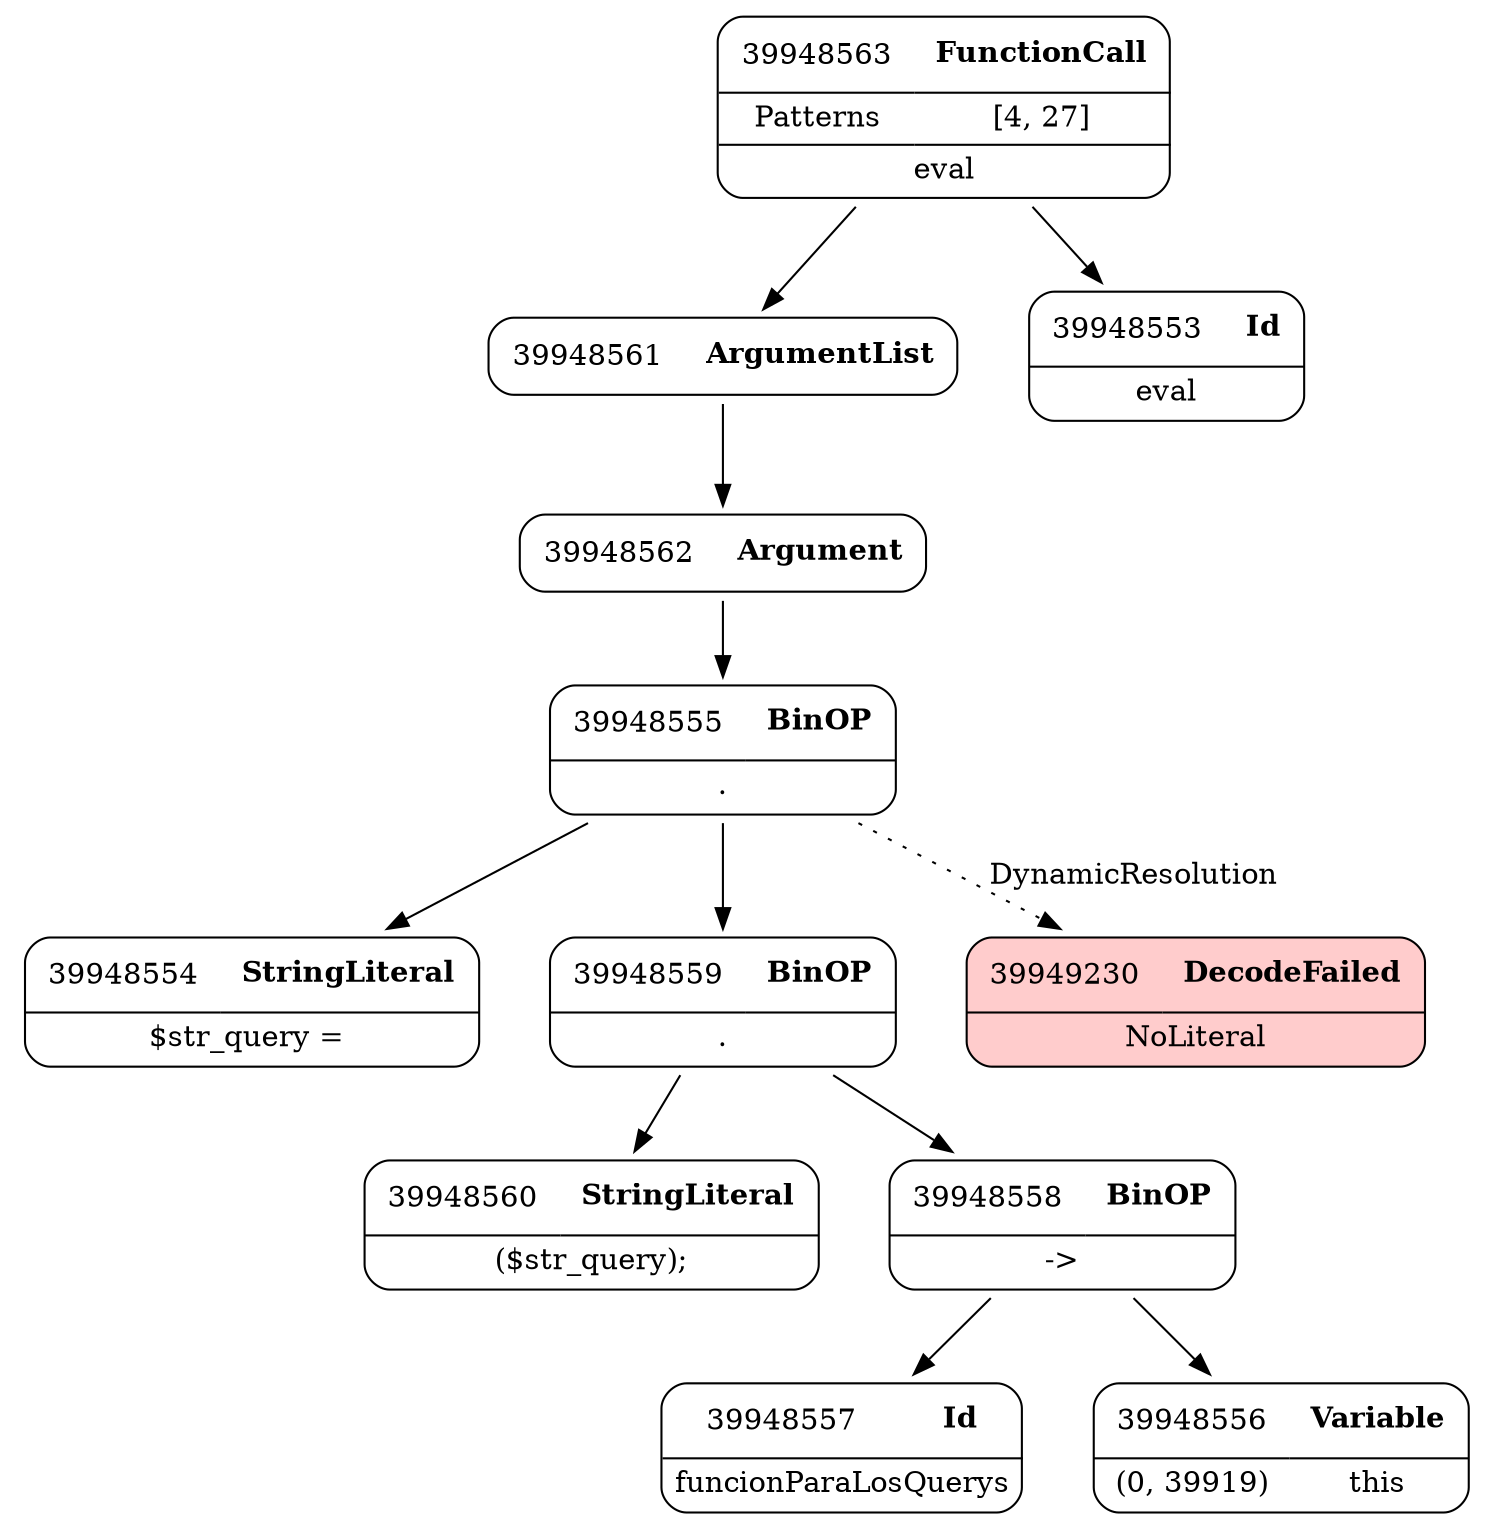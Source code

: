 digraph ast {
node [shape=none];
39948561 [label=<<TABLE border='1' cellspacing='0' cellpadding='10' style='rounded' ><TR><TD border='0'>39948561</TD><TD border='0'><B>ArgumentList</B></TD></TR></TABLE>>];
39948561 -> 39948562 [weight=2];
39948560 [label=<<TABLE border='1' cellspacing='0' cellpadding='10' style='rounded' ><TR><TD border='0'>39948560</TD><TD border='0'><B>StringLiteral</B></TD></TR><HR/><TR><TD border='0' cellpadding='5' colspan='2'>($str_query);</TD></TR></TABLE>>];
39948563 [label=<<TABLE border='1' cellspacing='0' cellpadding='10' style='rounded' ><TR><TD border='0'>39948563</TD><TD border='0'><B>FunctionCall</B></TD></TR><HR/><TR><TD border='0' cellpadding='5'>Patterns</TD><TD border='0' cellpadding='5'>[4, 27]</TD></TR><HR/><TR><TD border='0' cellpadding='5' colspan='2'>eval</TD></TR></TABLE>>];
39948563 -> 39948553 [weight=2];
39948563 -> 39948561 [weight=2];
39948562 [label=<<TABLE border='1' cellspacing='0' cellpadding='10' style='rounded' ><TR><TD border='0'>39948562</TD><TD border='0'><B>Argument</B></TD></TR></TABLE>>];
39948562 -> 39948555 [weight=2];
39948553 [label=<<TABLE border='1' cellspacing='0' cellpadding='10' style='rounded' ><TR><TD border='0'>39948553</TD><TD border='0'><B>Id</B></TD></TR><HR/><TR><TD border='0' cellpadding='5' colspan='2'>eval</TD></TR></TABLE>>];
39948555 [label=<<TABLE border='1' cellspacing='0' cellpadding='10' style='rounded' ><TR><TD border='0'>39948555</TD><TD border='0'><B>BinOP</B></TD></TR><HR/><TR><TD border='0' cellpadding='5' colspan='2'>.</TD></TR></TABLE>>];
39948555 -> 39948554 [weight=2];
39948555 -> 39948559 [weight=2];
39948555 -> 39949230 [style=dotted,label=DynamicResolution];
39948554 [label=<<TABLE border='1' cellspacing='0' cellpadding='10' style='rounded' ><TR><TD border='0'>39948554</TD><TD border='0'><B>StringLiteral</B></TD></TR><HR/><TR><TD border='0' cellpadding='5' colspan='2'>$str_query = </TD></TR></TABLE>>];
39948557 [label=<<TABLE border='1' cellspacing='0' cellpadding='10' style='rounded' ><TR><TD border='0'>39948557</TD><TD border='0'><B>Id</B></TD></TR><HR/><TR><TD border='0' cellpadding='5' colspan='2'>funcionParaLosQuerys</TD></TR></TABLE>>];
39948556 [label=<<TABLE border='1' cellspacing='0' cellpadding='10' style='rounded' ><TR><TD border='0'>39948556</TD><TD border='0'><B>Variable</B></TD></TR><HR/><TR><TD border='0' cellpadding='5'>(0, 39919)</TD><TD border='0' cellpadding='5'>this</TD></TR></TABLE>>];
39948559 [label=<<TABLE border='1' cellspacing='0' cellpadding='10' style='rounded' ><TR><TD border='0'>39948559</TD><TD border='0'><B>BinOP</B></TD></TR><HR/><TR><TD border='0' cellpadding='5' colspan='2'>.</TD></TR></TABLE>>];
39948559 -> 39948558 [weight=2];
39948559 -> 39948560 [weight=2];
39948558 [label=<<TABLE border='1' cellspacing='0' cellpadding='10' style='rounded' ><TR><TD border='0'>39948558</TD><TD border='0'><B>BinOP</B></TD></TR><HR/><TR><TD border='0' cellpadding='5' colspan='2'>-&gt;</TD></TR></TABLE>>];
39948558 -> 39948556 [weight=2];
39948558 -> 39948557 [weight=2];
39949230 [label=<<TABLE border='1' cellspacing='0' cellpadding='10' style='rounded' bgcolor='#FFCCCC' ><TR><TD border='0'>39949230</TD><TD border='0'><B>DecodeFailed</B></TD></TR><HR/><TR><TD border='0' cellpadding='5' colspan='2'>NoLiteral</TD></TR></TABLE>>];
}
